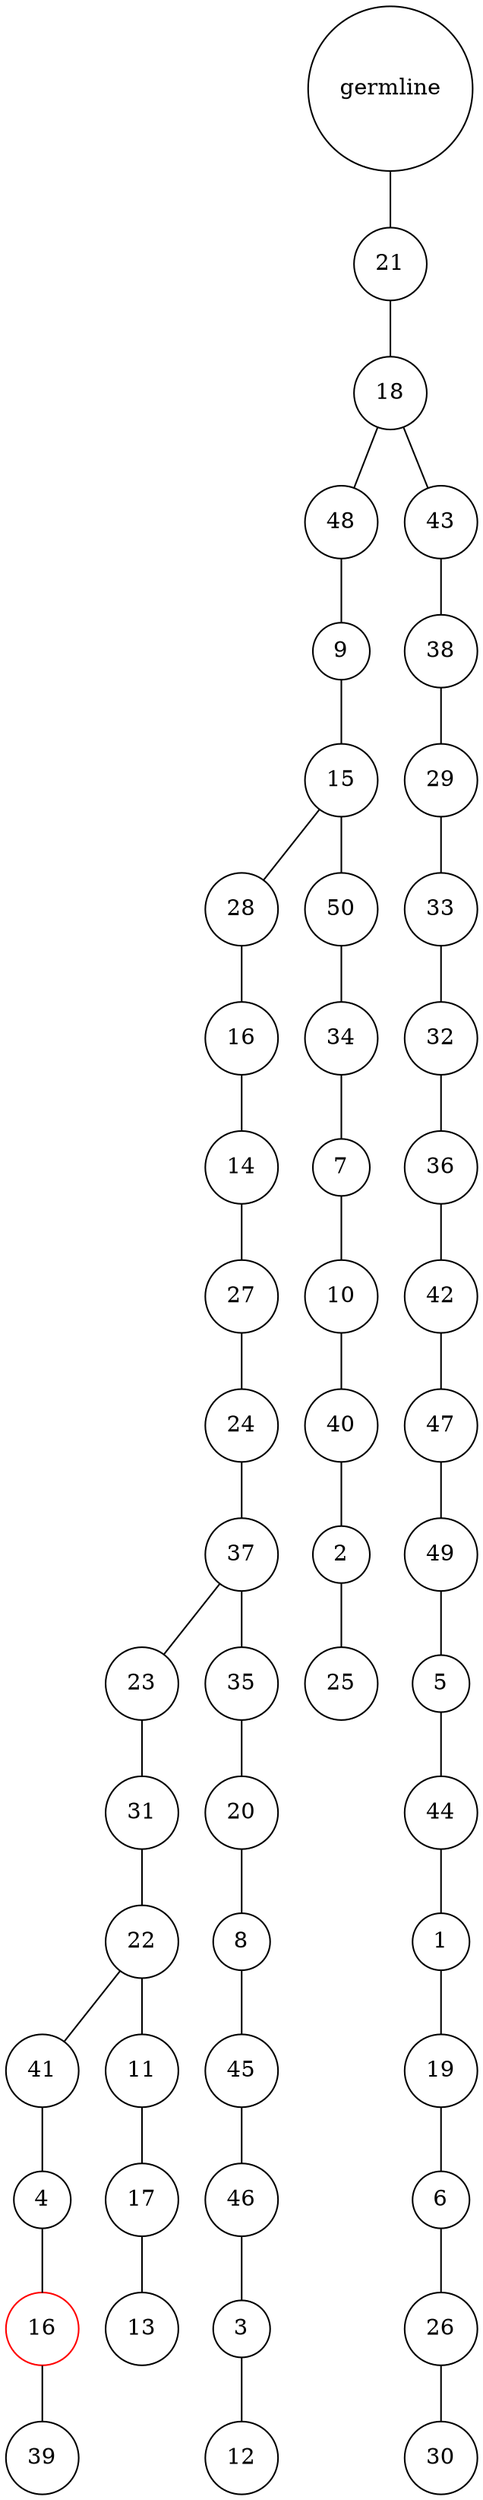 graph {
	rankdir=UD;
	splines=line;
	node [shape=circle]
	"0x7f684d48a5e0" [label="germline"];
	"0x7f684d48a610" [label="21"];
	"0x7f684d48a5e0" -- "0x7f684d48a610" ;
	"0x7f684d48a640" [label="18"];
	"0x7f684d48a610" -- "0x7f684d48a640" ;
	"0x7f684d48a670" [label="48"];
	"0x7f684d48a640" -- "0x7f684d48a670" ;
	"0x7f684d48a6a0" [label="9"];
	"0x7f684d48a670" -- "0x7f684d48a6a0" ;
	"0x7f684d48a6d0" [label="15"];
	"0x7f684d48a6a0" -- "0x7f684d48a6d0" ;
	"0x7f684d48a700" [label="28"];
	"0x7f684d48a6d0" -- "0x7f684d48a700" ;
	"0x7f684d48a730" [label="16"];
	"0x7f684d48a700" -- "0x7f684d48a730" ;
	"0x7f684d48a760" [label="14"];
	"0x7f684d48a730" -- "0x7f684d48a760" ;
	"0x7f684d48a790" [label="27"];
	"0x7f684d48a760" -- "0x7f684d48a790" ;
	"0x7f684d48a7c0" [label="24"];
	"0x7f684d48a790" -- "0x7f684d48a7c0" ;
	"0x7f684d48a7f0" [label="37"];
	"0x7f684d48a7c0" -- "0x7f684d48a7f0" ;
	"0x7f684d48a820" [label="23"];
	"0x7f684d48a7f0" -- "0x7f684d48a820" ;
	"0x7f684d48a850" [label="31"];
	"0x7f684d48a820" -- "0x7f684d48a850" ;
	"0x7f684d48a880" [label="22"];
	"0x7f684d48a850" -- "0x7f684d48a880" ;
	"0x7f684d48a8b0" [label="41"];
	"0x7f684d48a880" -- "0x7f684d48a8b0" ;
	"0x7f684d48a8e0" [label="4"];
	"0x7f684d48a8b0" -- "0x7f684d48a8e0" ;
	"0x7f684d48a910" [label="16",color="red"];
	"0x7f684d48a8e0" -- "0x7f684d48a910" ;
	"0x7f684d48a940" [label="39"];
	"0x7f684d48a910" -- "0x7f684d48a940" ;
	"0x7f684d48a970" [label="11"];
	"0x7f684d48a880" -- "0x7f684d48a970" ;
	"0x7f684d48a9a0" [label="17"];
	"0x7f684d48a970" -- "0x7f684d48a9a0" ;
	"0x7f684d48a9d0" [label="13"];
	"0x7f684d48a9a0" -- "0x7f684d48a9d0" ;
	"0x7f684d48aa00" [label="35"];
	"0x7f684d48a7f0" -- "0x7f684d48aa00" ;
	"0x7f684d48aa30" [label="20"];
	"0x7f684d48aa00" -- "0x7f684d48aa30" ;
	"0x7f684d48aa60" [label="8"];
	"0x7f684d48aa30" -- "0x7f684d48aa60" ;
	"0x7f684d48aa90" [label="45"];
	"0x7f684d48aa60" -- "0x7f684d48aa90" ;
	"0x7f684d48aac0" [label="46"];
	"0x7f684d48aa90" -- "0x7f684d48aac0" ;
	"0x7f684d48aaf0" [label="3"];
	"0x7f684d48aac0" -- "0x7f684d48aaf0" ;
	"0x7f684d48ab20" [label="12"];
	"0x7f684d48aaf0" -- "0x7f684d48ab20" ;
	"0x7f684d48ab50" [label="50"];
	"0x7f684d48a6d0" -- "0x7f684d48ab50" ;
	"0x7f684d48ab80" [label="34"];
	"0x7f684d48ab50" -- "0x7f684d48ab80" ;
	"0x7f684d48abb0" [label="7"];
	"0x7f684d48ab80" -- "0x7f684d48abb0" ;
	"0x7f684d48abe0" [label="10"];
	"0x7f684d48abb0" -- "0x7f684d48abe0" ;
	"0x7f684d48ac10" [label="40"];
	"0x7f684d48abe0" -- "0x7f684d48ac10" ;
	"0x7f684d48ac40" [label="2"];
	"0x7f684d48ac10" -- "0x7f684d48ac40" ;
	"0x7f684d48ac70" [label="25"];
	"0x7f684d48ac40" -- "0x7f684d48ac70" ;
	"0x7f684d48aca0" [label="43"];
	"0x7f684d48a640" -- "0x7f684d48aca0" ;
	"0x7f684d48acd0" [label="38"];
	"0x7f684d48aca0" -- "0x7f684d48acd0" ;
	"0x7f684d48ad00" [label="29"];
	"0x7f684d48acd0" -- "0x7f684d48ad00" ;
	"0x7f684d48ad30" [label="33"];
	"0x7f684d48ad00" -- "0x7f684d48ad30" ;
	"0x7f684d48ad60" [label="32"];
	"0x7f684d48ad30" -- "0x7f684d48ad60" ;
	"0x7f684d48ad90" [label="36"];
	"0x7f684d48ad60" -- "0x7f684d48ad90" ;
	"0x7f684d48adc0" [label="42"];
	"0x7f684d48ad90" -- "0x7f684d48adc0" ;
	"0x7f684d48adf0" [label="47"];
	"0x7f684d48adc0" -- "0x7f684d48adf0" ;
	"0x7f684d48ae20" [label="49"];
	"0x7f684d48adf0" -- "0x7f684d48ae20" ;
	"0x7f684d48ae50" [label="5"];
	"0x7f684d48ae20" -- "0x7f684d48ae50" ;
	"0x7f684d48ae80" [label="44"];
	"0x7f684d48ae50" -- "0x7f684d48ae80" ;
	"0x7f684d48aeb0" [label="1"];
	"0x7f684d48ae80" -- "0x7f684d48aeb0" ;
	"0x7f684d48aee0" [label="19"];
	"0x7f684d48aeb0" -- "0x7f684d48aee0" ;
	"0x7f684d48af10" [label="6"];
	"0x7f684d48aee0" -- "0x7f684d48af10" ;
	"0x7f684d48af40" [label="26"];
	"0x7f684d48af10" -- "0x7f684d48af40" ;
	"0x7f684d48af70" [label="30"];
	"0x7f684d48af40" -- "0x7f684d48af70" ;
}
